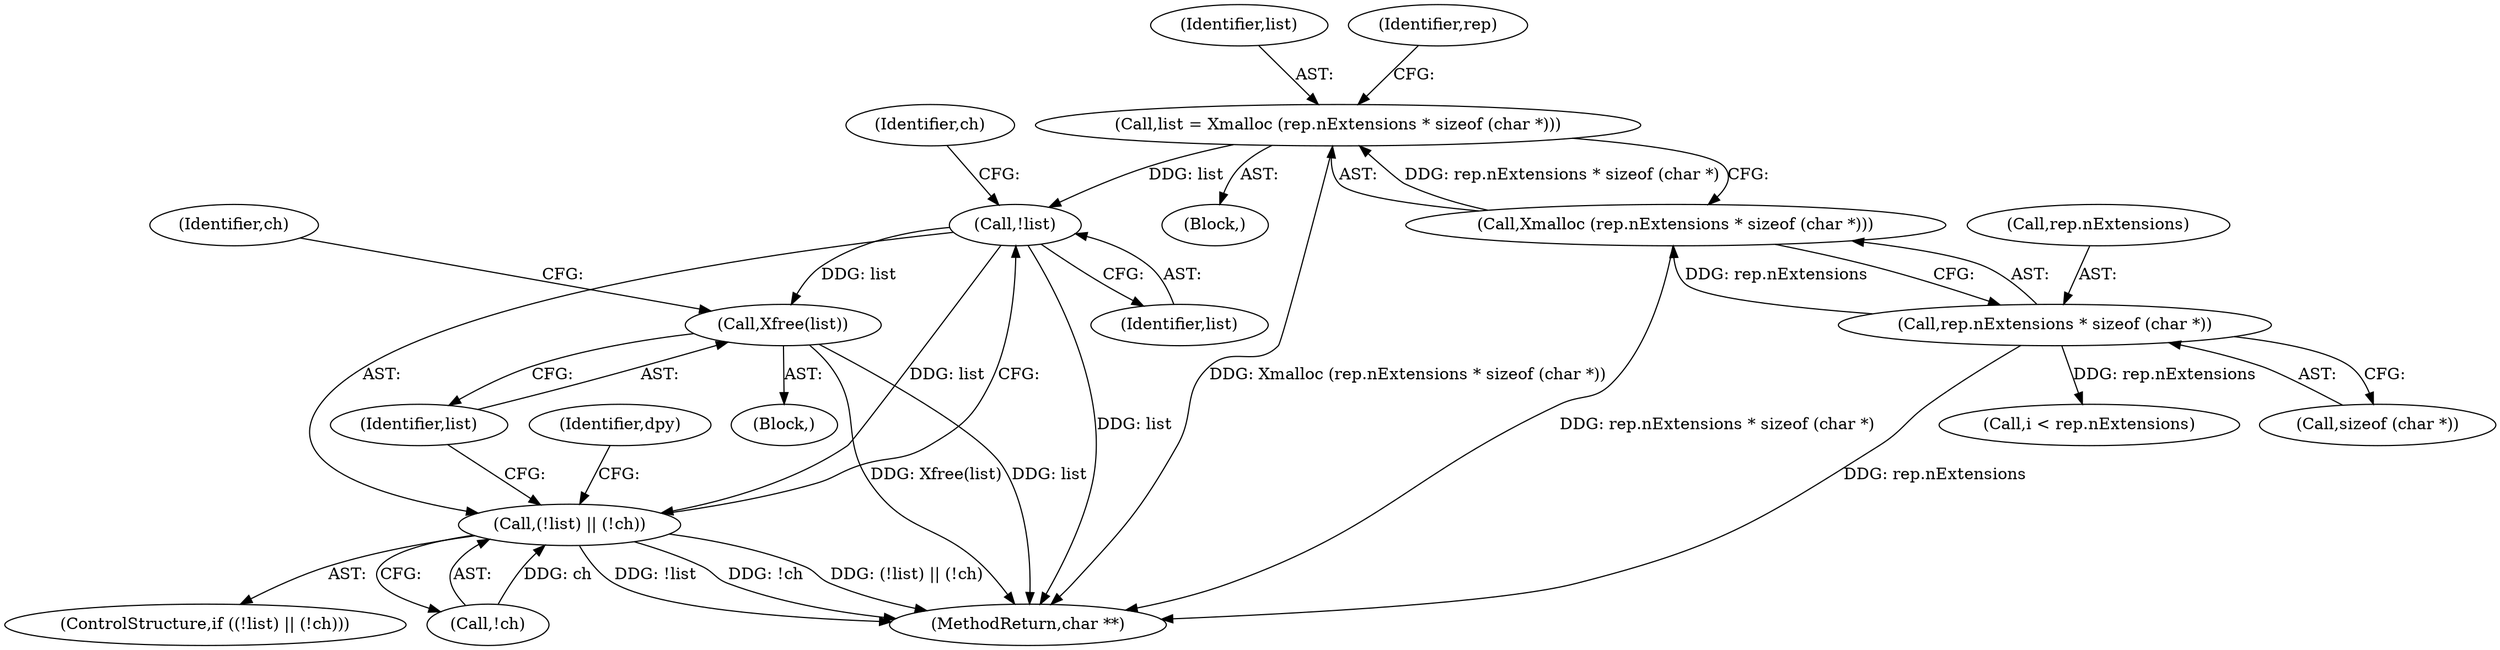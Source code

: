 digraph "0_libx11_b469da1430cdcee06e31c6251b83aede072a1ff0_1@API" {
"1000159" [label="(Call,list = Xmalloc (rep.nExtensions * sizeof (char *)))"];
"1000161" [label="(Call,Xmalloc (rep.nExtensions * sizeof (char *)))"];
"1000162" [label="(Call,rep.nExtensions * sizeof (char *))"];
"1000198" [label="(Call,!list)"];
"1000197" [label="(Call,(!list) || (!ch))"];
"1000203" [label="(Call,Xfree(list))"];
"1000162" [label="(Call,rep.nExtensions * sizeof (char *))"];
"1000200" [label="(Call,!ch)"];
"1000159" [label="(Call,list = Xmalloc (rep.nExtensions * sizeof (char *)))"];
"1000163" [label="(Call,rep.nExtensions)"];
"1000198" [label="(Call,!list)"];
"1000161" [label="(Call,Xmalloc (rep.nExtensions * sizeof (char *)))"];
"1000158" [label="(Block,)"];
"1000201" [label="(Identifier,ch)"];
"1000166" [label="(Call,sizeof (char *))"];
"1000196" [label="(ControlStructure,if ((!list) || (!ch)))"];
"1000220" [label="(Identifier,dpy)"];
"1000202" [label="(Block,)"];
"1000238" [label="(Call,i < rep.nExtensions)"];
"1000160" [label="(Identifier,list)"];
"1000197" [label="(Call,(!list) || (!ch))"];
"1000199" [label="(Identifier,list)"];
"1000172" [label="(Identifier,rep)"];
"1000293" [label="(MethodReturn,char **)"];
"1000203" [label="(Call,Xfree(list))"];
"1000206" [label="(Identifier,ch)"];
"1000204" [label="(Identifier,list)"];
"1000159" -> "1000158"  [label="AST: "];
"1000159" -> "1000161"  [label="CFG: "];
"1000160" -> "1000159"  [label="AST: "];
"1000161" -> "1000159"  [label="AST: "];
"1000172" -> "1000159"  [label="CFG: "];
"1000159" -> "1000293"  [label="DDG: Xmalloc (rep.nExtensions * sizeof (char *))"];
"1000161" -> "1000159"  [label="DDG: rep.nExtensions * sizeof (char *)"];
"1000159" -> "1000198"  [label="DDG: list"];
"1000161" -> "1000162"  [label="CFG: "];
"1000162" -> "1000161"  [label="AST: "];
"1000161" -> "1000293"  [label="DDG: rep.nExtensions * sizeof (char *)"];
"1000162" -> "1000161"  [label="DDG: rep.nExtensions"];
"1000162" -> "1000166"  [label="CFG: "];
"1000163" -> "1000162"  [label="AST: "];
"1000166" -> "1000162"  [label="AST: "];
"1000162" -> "1000293"  [label="DDG: rep.nExtensions"];
"1000162" -> "1000238"  [label="DDG: rep.nExtensions"];
"1000198" -> "1000197"  [label="AST: "];
"1000198" -> "1000199"  [label="CFG: "];
"1000199" -> "1000198"  [label="AST: "];
"1000201" -> "1000198"  [label="CFG: "];
"1000197" -> "1000198"  [label="CFG: "];
"1000198" -> "1000293"  [label="DDG: list"];
"1000198" -> "1000197"  [label="DDG: list"];
"1000198" -> "1000203"  [label="DDG: list"];
"1000197" -> "1000196"  [label="AST: "];
"1000197" -> "1000200"  [label="CFG: "];
"1000200" -> "1000197"  [label="AST: "];
"1000204" -> "1000197"  [label="CFG: "];
"1000220" -> "1000197"  [label="CFG: "];
"1000197" -> "1000293"  [label="DDG: !ch"];
"1000197" -> "1000293"  [label="DDG: (!list) || (!ch)"];
"1000197" -> "1000293"  [label="DDG: !list"];
"1000200" -> "1000197"  [label="DDG: ch"];
"1000203" -> "1000202"  [label="AST: "];
"1000203" -> "1000204"  [label="CFG: "];
"1000204" -> "1000203"  [label="AST: "];
"1000206" -> "1000203"  [label="CFG: "];
"1000203" -> "1000293"  [label="DDG: Xfree(list)"];
"1000203" -> "1000293"  [label="DDG: list"];
}
